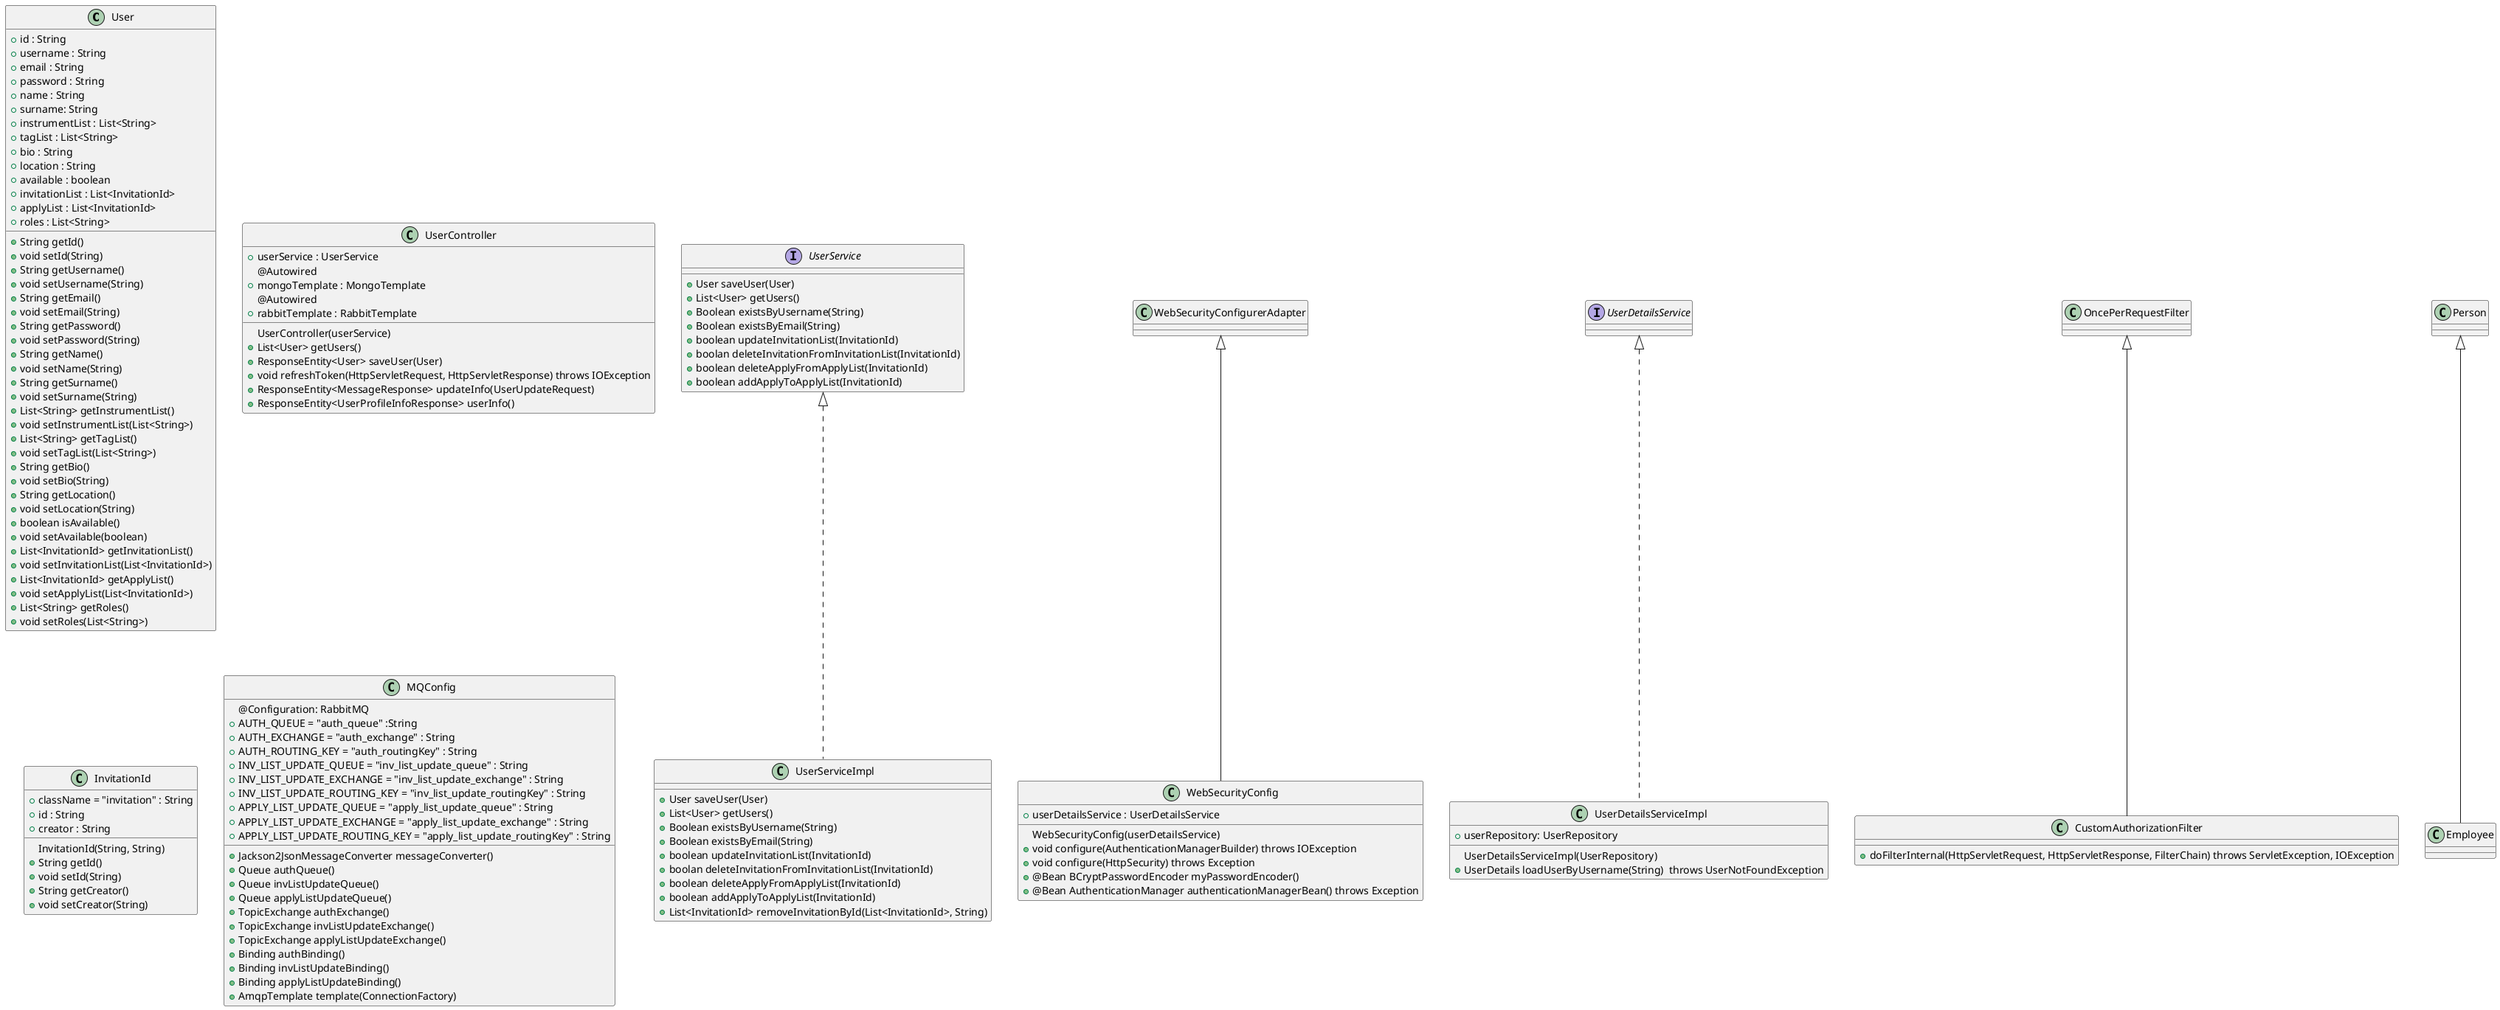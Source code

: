 @startuml

class User{
    + id : String
    + username : String
    + email : String
    + password : String
    + name : String
    + surname: String
    + instrumentList : List<String>
    + tagList : List<String>
    + bio : String
    + location : String
    + available : boolean
    + invitationList : List<InvitationId>
    + applyList : List<InvitationId>
    + roles : List<String>
    + String getId()
    + void setId(String)
    + String getUsername()
    + void setUsername(String)
    + String getEmail()
    + void setEmail(String)
    + String getPassword()
    + void setPassword(String)
    + String getName()
    + void setName(String)
    + String getSurname()
    + void setSurname(String)
    + List<String> getInstrumentList()
    + void setInstrumentList(List<String>)
    + List<String> getTagList()
    + void setTagList(List<String>)
    + String getBio()
    + void setBio(String)
    + String getLocation()
    + void setLocation(String)
    + boolean isAvailable()
    + void setAvailable(boolean)
    + List<InvitationId> getInvitationList()
    + void setInvitationList(List<InvitationId>)
    + List<InvitationId> getApplyList()
    + void setApplyList(List<InvitationId>)
    + List<String> getRoles()
    + void setRoles(List<String>)
}

class UserController{
    + userService : UserService
    @Autowired
    + mongoTemplate : MongoTemplate
    @Autowired
    + rabbitTemplate : RabbitTemplate
    UserController(userService)
    + List<User> getUsers()
    + ResponseEntity<User> saveUser(User)
    + void refreshToken(HttpServletRequest, HttpServletResponse) throws IOException
    + ResponseEntity<MessageResponse> updateInfo(UserUpdateRequest)
    + ResponseEntity<UserProfileInfoResponse> userInfo()
}

interface UserService{
    + User saveUser(User)
    + List<User> getUsers()
    + Boolean existsByUsername(String)
    + Boolean existsByEmail(String)
    + boolean updateInvitationList(InvitationId)
    + boolan deleteInvitationFromInvitationList(InvitationId)
    + boolean deleteApplyFromApplyList(InvitationId)
    + boolean addApplyToApplyList(InvitationId)
}

class UserServiceImpl implements UserService{
    + User saveUser(User)
    + List<User> getUsers()
    + Boolean existsByUsername(String)
    + Boolean existsByEmail(String)
    + boolean updateInvitationList(InvitationId)
    + boolan deleteInvitationFromInvitationList(InvitationId)
    + boolean deleteApplyFromApplyList(InvitationId)
    + boolean addApplyToApplyList(InvitationId)
    + List<InvitationId> removeInvitationById(List<InvitationId>, String)
}

class WebSecurityConfig extends WebSecurityConfigurerAdapter{
    +userDetailsService : UserDetailsService
    WebSecurityConfig(userDetailsService)
    + void configure(AuthenticationManagerBuilder) throws IOException
    + void configure(HttpSecurity) throws Exception
    + @Bean BCryptPasswordEncoder myPasswordEncoder()
    + @Bean AuthenticationManager authenticationManagerBean() throws Exception
}

class UserDetailsServiceImpl implements UserDetailsService{
    + userRepository: UserRepository
    UserDetailsServiceImpl(UserRepository)
    + UserDetails loadUserByUsername(String)  throws UserNotFoundException
}

class InvitationId{
    + className = "invitation" : String
    + id : String
    + creator : String
    InvitationId(String, String)
    + String getId()
    + void setId(String)
    + String getCreator()
    + void setCreator(String)
}

class CustomAuthorizationFilter extends OncePerRequestFilter{
    + doFilterInternal(HttpServletRequest, HttpServletResponse, FilterChain) throws ServletException, IOException
}


class MQConfig{
    @Configuration: RabbitMQ
    + AUTH_QUEUE = "auth_queue" :String
    + AUTH_EXCHANGE = "auth_exchange" : String
    + AUTH_ROUTING_KEY = "auth_routingKey" : String
    + INV_LIST_UPDATE_QUEUE = "inv_list_update_queue" : String
    + INV_LIST_UPDATE_EXCHANGE = "inv_list_update_exchange" : String
    + INV_LIST_UPDATE_ROUTING_KEY = "inv_list_update_routingKey" : String
    + APPLY_LIST_UPDATE_QUEUE = "apply_list_update_queue" : String
    + APPLY_LIST_UPDATE_EXCHANGE = "apply_list_update_exchange" : String
    + APPLY_LIST_UPDATE_ROUTING_KEY = "apply_list_update_routingKey" : String
    + Jackson2JsonMessageConverter messageConverter()
    + Queue authQueue()
    + Queue invListUpdateQueue()
    + Queue applyListUpdateQueue()
    + TopicExchange authExchange()
    + TopicExchange invListUpdateExchange()
    + TopicExchange applyListUpdateExchange()
    + Binding authBinding()
    + Binding invListUpdateBinding()
    + Binding applyListUpdateBinding()
    + AmqpTemplate template(ConnectionFactory)

}


Person <|-- Employee

@enduml